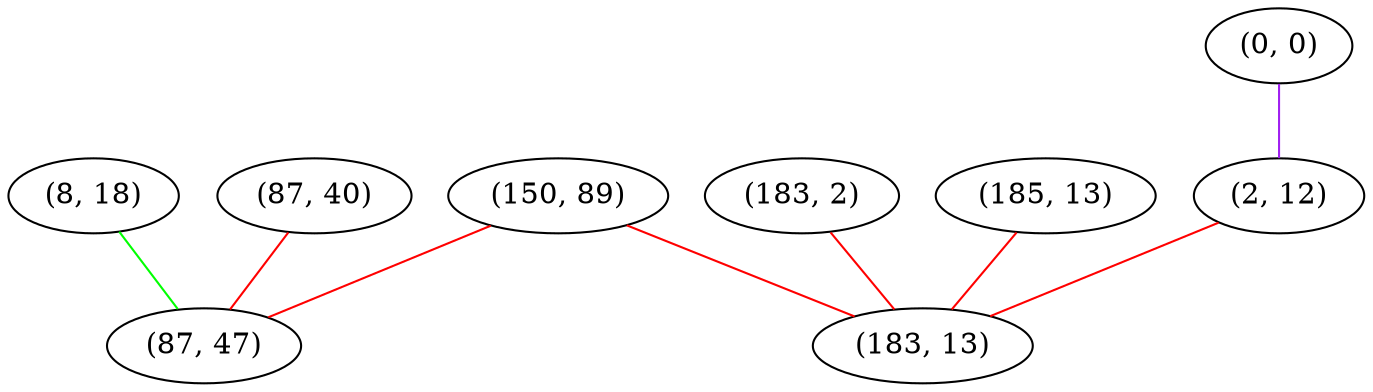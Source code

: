 graph "" {
"(8, 18)";
"(150, 89)";
"(0, 0)";
"(87, 40)";
"(183, 2)";
"(185, 13)";
"(2, 12)";
"(183, 13)";
"(87, 47)";
"(8, 18)" -- "(87, 47)"  [color=green, key=0, weight=2];
"(150, 89)" -- "(183, 13)"  [color=red, key=0, weight=1];
"(150, 89)" -- "(87, 47)"  [color=red, key=0, weight=1];
"(0, 0)" -- "(2, 12)"  [color=purple, key=0, weight=4];
"(87, 40)" -- "(87, 47)"  [color=red, key=0, weight=1];
"(183, 2)" -- "(183, 13)"  [color=red, key=0, weight=1];
"(185, 13)" -- "(183, 13)"  [color=red, key=0, weight=1];
"(2, 12)" -- "(183, 13)"  [color=red, key=0, weight=1];
}
